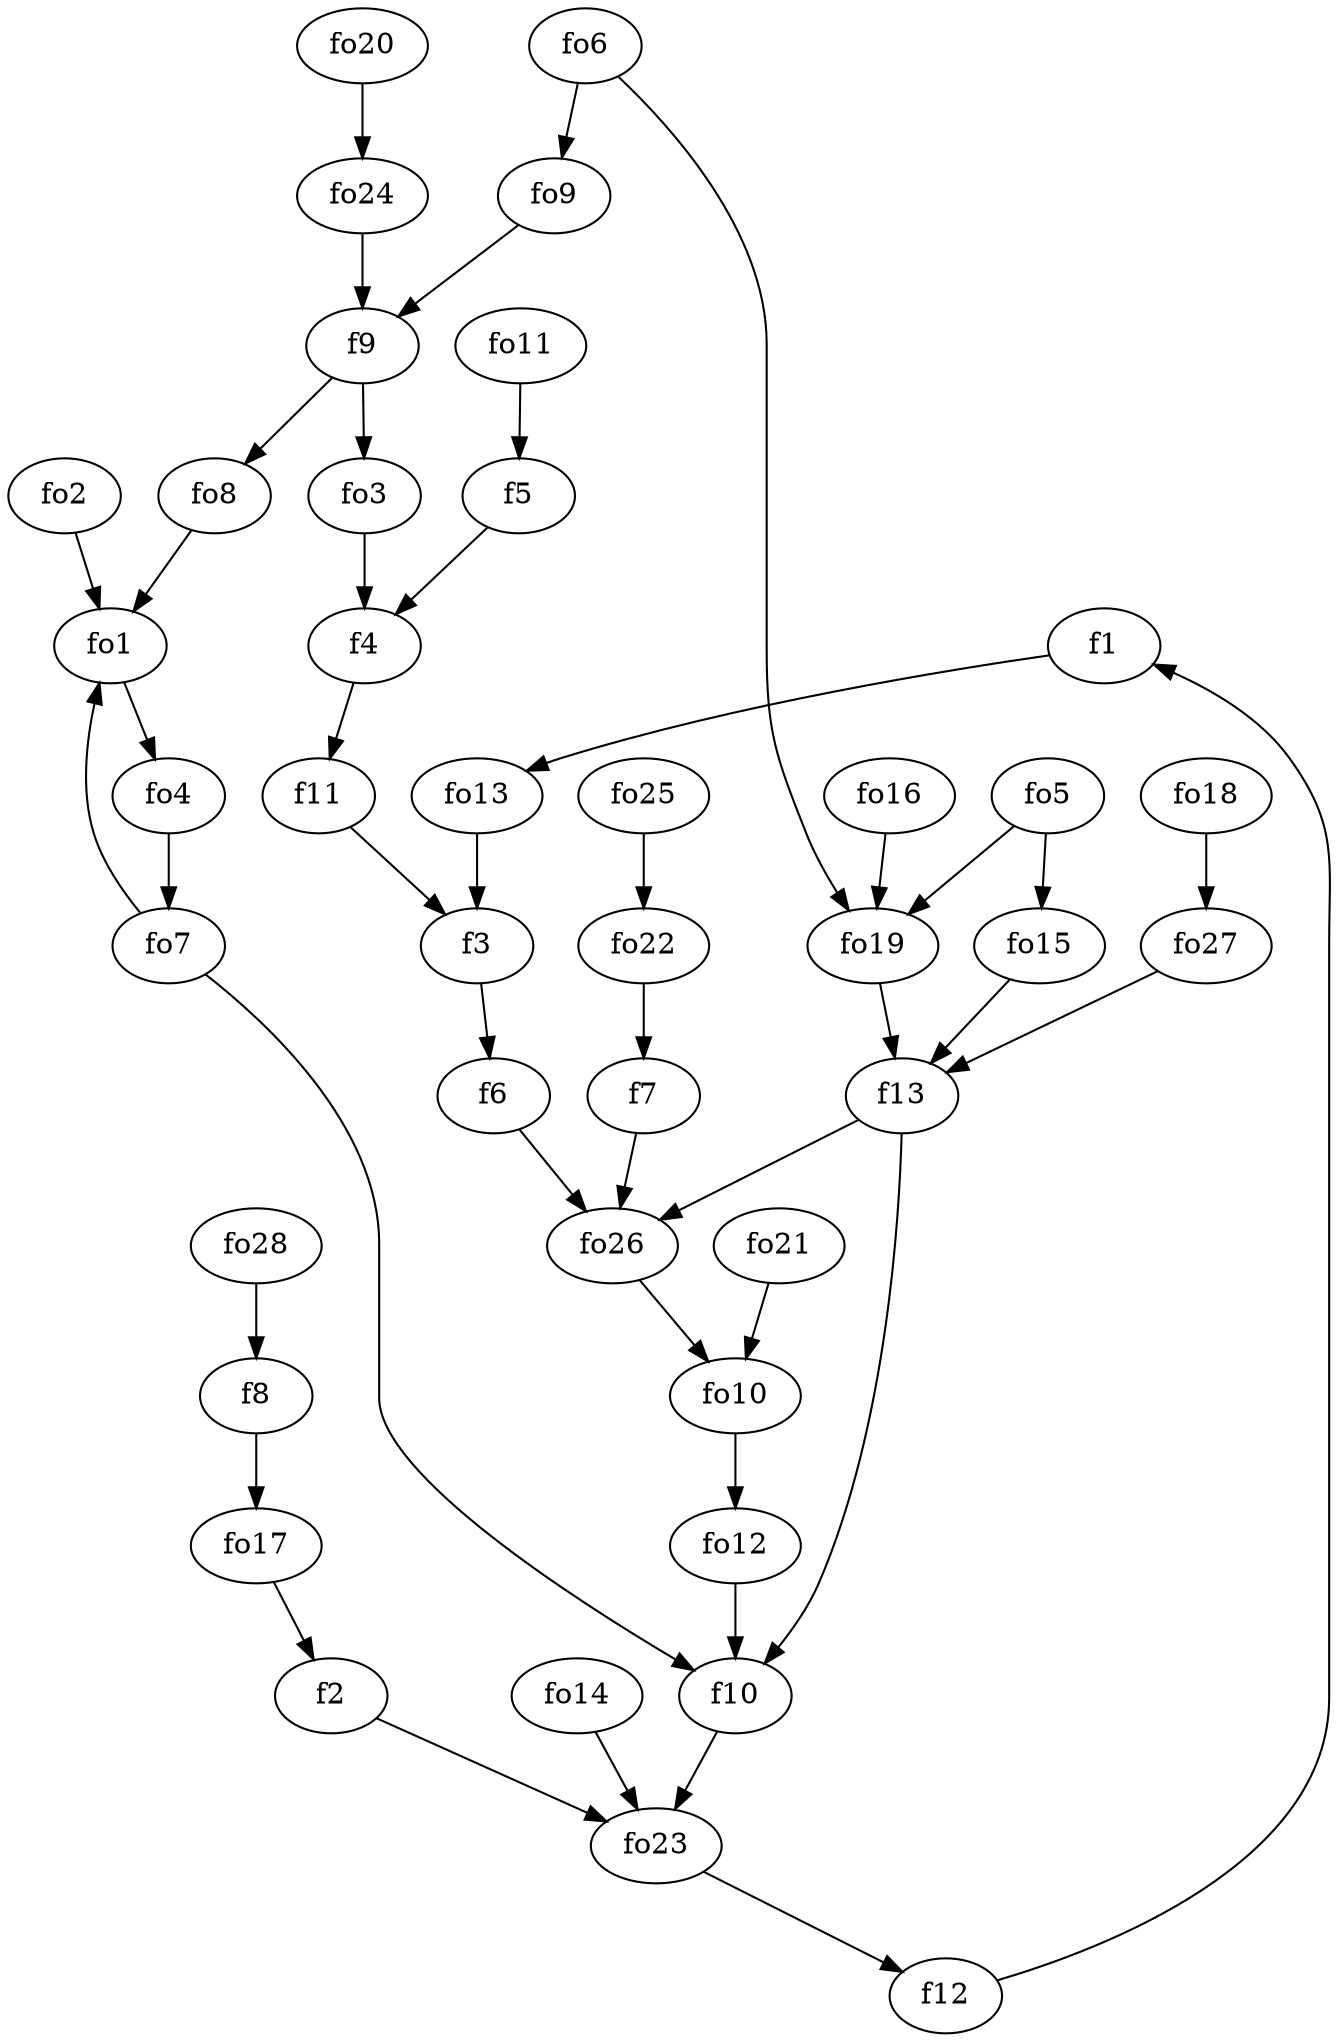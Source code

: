 strict digraph  {
f1;
f2;
f3;
f4;
f5;
f6;
f7;
f8;
f9;
f10;
f11;
f12;
f13;
fo1;
fo2;
fo3;
fo4;
fo5;
fo6;
fo7;
fo8;
fo9;
fo10;
fo11;
fo12;
fo13;
fo14;
fo15;
fo16;
fo17;
fo18;
fo19;
fo20;
fo21;
fo22;
fo23;
fo24;
fo25;
fo26;
fo27;
fo28;
f1 -> fo13  [weight=2];
f2 -> fo23  [weight=2];
f3 -> f6  [weight=2];
f4 -> f11  [weight=2];
f5 -> f4  [weight=2];
f6 -> fo26  [weight=2];
f7 -> fo26  [weight=2];
f8 -> fo17  [weight=2];
f9 -> fo3  [weight=2];
f9 -> fo8  [weight=2];
f10 -> fo23  [weight=2];
f11 -> f3  [weight=2];
f12 -> f1  [weight=2];
f13 -> fo26  [weight=2];
f13 -> f10  [weight=2];
fo1 -> fo4  [weight=2];
fo2 -> fo1  [weight=2];
fo3 -> f4  [weight=2];
fo4 -> fo7  [weight=2];
fo5 -> fo15  [weight=2];
fo5 -> fo19  [weight=2];
fo6 -> fo19  [weight=2];
fo6 -> fo9  [weight=2];
fo7 -> f10  [weight=2];
fo7 -> fo1  [weight=2];
fo8 -> fo1  [weight=2];
fo9 -> f9  [weight=2];
fo10 -> fo12  [weight=2];
fo11 -> f5  [weight=2];
fo12 -> f10  [weight=2];
fo13 -> f3  [weight=2];
fo14 -> fo23  [weight=2];
fo15 -> f13  [weight=2];
fo16 -> fo19  [weight=2];
fo17 -> f2  [weight=2];
fo18 -> fo27  [weight=2];
fo19 -> f13  [weight=2];
fo20 -> fo24  [weight=2];
fo21 -> fo10  [weight=2];
fo22 -> f7  [weight=2];
fo23 -> f12  [weight=2];
fo24 -> f9  [weight=2];
fo25 -> fo22  [weight=2];
fo26 -> fo10  [weight=2];
fo27 -> f13  [weight=2];
fo28 -> f8  [weight=2];
}
